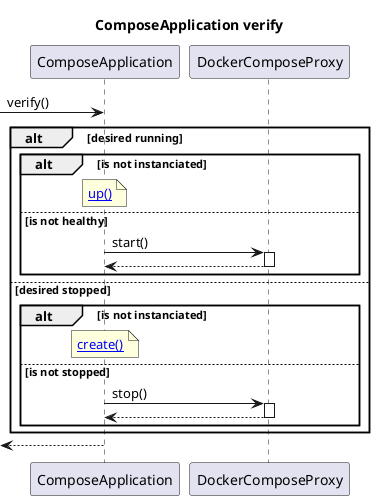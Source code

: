 @startuml
title "ComposeApplication verify"

participant ComposeApplication as CA
participant DockerComposeProxy as DComp

[->CA: verify()


alt desired running
    alt is not instanciated
        note over CA: [[http://www.plantuml.com/plantuml/proxy?cache=no&src=https://raw.githubusercontent.com/se-edge/diagrams/develop/ApplicationManager/ComposeApplication.up.puml&fmt=svg up()]]

    else is not healthy
        CA->DComp ++: start()
        DComp-->CA --:
    end
else desired stopped
    alt is not instanciated
        note over CA: [[http://www.plantuml.com/plantuml/proxy?cache=no&src=https://raw.githubusercontent.com/se-edge/diagrams/develop/ApplicationManager/ComposeApplication.create.puml&fmt=svg create()]]

    else is not stopped
        CA->DComp ++: stop()
        DComp-->CA --:
    end
end

CA-->[:
@enduml

